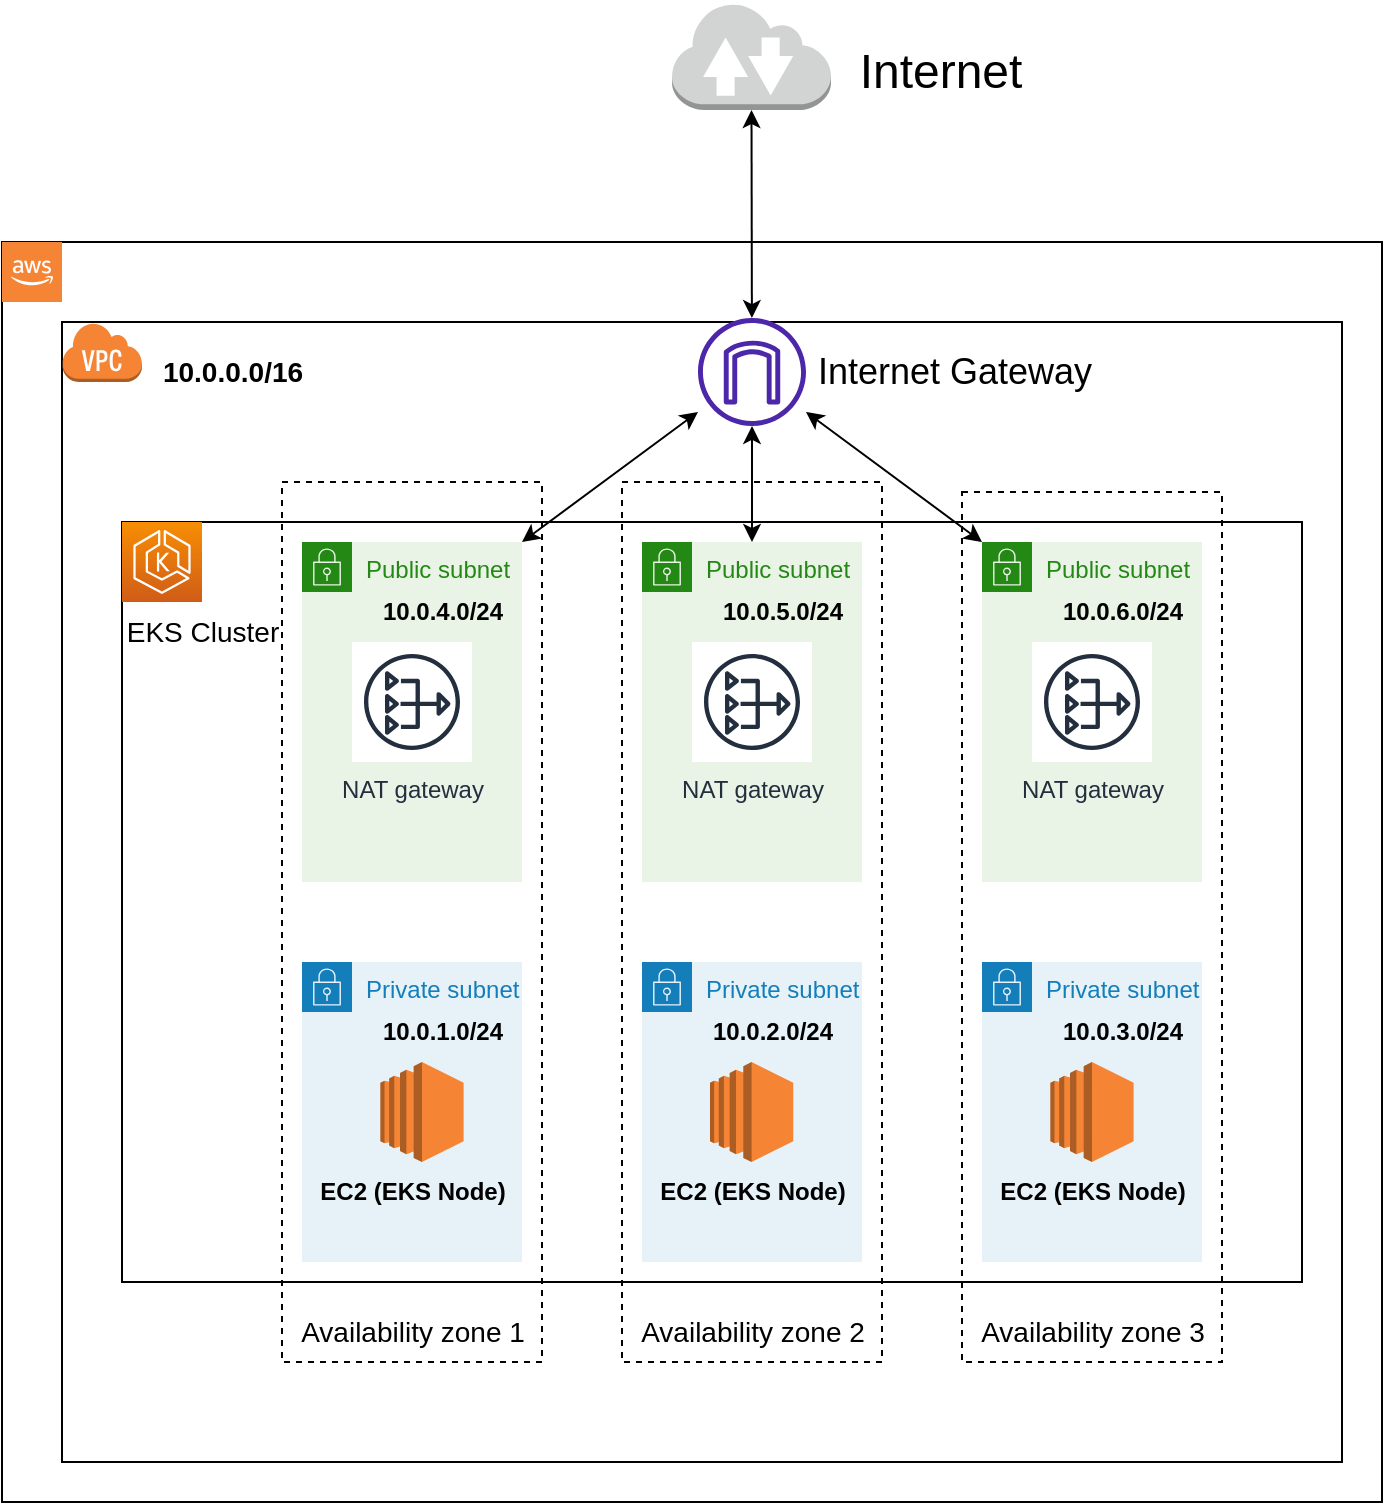 <mxfile version="20.0.4" type="github">
  <diagram id="8AQnCX7OdMc-iVm9ZzNL" name="Page-1">
    <mxGraphModel dx="1422" dy="749" grid="1" gridSize="10" guides="1" tooltips="1" connect="1" arrows="1" fold="1" page="1" pageScale="1" pageWidth="850" pageHeight="1100" math="0" shadow="0">
      <root>
        <mxCell id="0" />
        <mxCell id="1" parent="0" />
        <mxCell id="m_9JroBOXVeFUNd9tMO1-3" value="" style="rounded=0;whiteSpace=wrap;html=1;fillColor=none;" vertex="1" parent="1">
          <mxGeometry x="50" y="140" width="690" height="630" as="geometry" />
        </mxCell>
        <mxCell id="m_9JroBOXVeFUNd9tMO1-4" value="" style="rounded=0;whiteSpace=wrap;html=1;fillColor=none;" vertex="1" parent="1">
          <mxGeometry x="80" y="180" width="640" height="570" as="geometry" />
        </mxCell>
        <mxCell id="m_9JroBOXVeFUNd9tMO1-5" value="" style="outlineConnect=0;dashed=0;verticalLabelPosition=bottom;verticalAlign=top;align=center;html=1;shape=mxgraph.aws3.cloud_2;fillColor=#F58534;gradientColor=none;" vertex="1" parent="1">
          <mxGeometry x="50" y="140" width="30" height="30" as="geometry" />
        </mxCell>
        <mxCell id="m_9JroBOXVeFUNd9tMO1-6" value="" style="outlineConnect=0;dashed=0;verticalLabelPosition=bottom;verticalAlign=top;align=center;html=1;shape=mxgraph.aws3.virtual_private_cloud;fillColor=#F58534;gradientColor=none;" vertex="1" parent="1">
          <mxGeometry x="80" y="180" width="40" height="30" as="geometry" />
        </mxCell>
        <mxCell id="m_9JroBOXVeFUNd9tMO1-8" value="" style="rounded=0;whiteSpace=wrap;html=1;dashed=1;glass=0;shadow=0;sketch=0;gradientColor=none;gradientDirection=north;fillColor=none;" vertex="1" parent="1">
          <mxGeometry x="190" y="260" width="130" height="440" as="geometry" />
        </mxCell>
        <mxCell id="m_9JroBOXVeFUNd9tMO1-9" value="" style="rounded=0;whiteSpace=wrap;html=1;dashed=1;glass=0;shadow=0;sketch=0;gradientColor=none;gradientDirection=north;fillColor=none;" vertex="1" parent="1">
          <mxGeometry x="360" y="260" width="130" height="440" as="geometry" />
        </mxCell>
        <mxCell id="m_9JroBOXVeFUNd9tMO1-10" value="" style="rounded=0;whiteSpace=wrap;html=1;dashed=1;glass=0;shadow=0;sketch=0;gradientColor=none;gradientDirection=north;fillColor=none;" vertex="1" parent="1">
          <mxGeometry x="530" y="265" width="130" height="435" as="geometry" />
        </mxCell>
        <mxCell id="m_9JroBOXVeFUNd9tMO1-13" value="" style="rounded=0;whiteSpace=wrap;html=1;shadow=0;glass=0;sketch=0;fillColor=none;gradientColor=none;gradientDirection=north;" vertex="1" parent="1">
          <mxGeometry x="110" y="280" width="590" height="380" as="geometry" />
        </mxCell>
        <mxCell id="m_9JroBOXVeFUNd9tMO1-14" value="" style="sketch=0;points=[[0,0,0],[0.25,0,0],[0.5,0,0],[0.75,0,0],[1,0,0],[0,1,0],[0.25,1,0],[0.5,1,0],[0.75,1,0],[1,1,0],[0,0.25,0],[0,0.5,0],[0,0.75,0],[1,0.25,0],[1,0.5,0],[1,0.75,0]];outlineConnect=0;fontColor=#232F3E;gradientColor=#F78E04;gradientDirection=north;fillColor=#D05C17;strokeColor=#ffffff;dashed=0;verticalLabelPosition=bottom;verticalAlign=top;align=center;html=1;fontSize=12;fontStyle=0;aspect=fixed;shape=mxgraph.aws4.resourceIcon;resIcon=mxgraph.aws4.eks;rounded=0;shadow=0;glass=0;" vertex="1" parent="1">
          <mxGeometry x="110" y="280" width="40" height="40" as="geometry" />
        </mxCell>
        <mxCell id="m_9JroBOXVeFUNd9tMO1-15" value="&lt;font style=&quot;font-size: 14px;&quot;&gt;Availability zone 2&lt;/font&gt;" style="text;html=1;resizable=0;autosize=1;align=center;verticalAlign=middle;points=[];fillColor=none;strokeColor=none;rounded=0;shadow=0;glass=0;sketch=0;" vertex="1" parent="1">
          <mxGeometry x="360" y="670" width="130" height="30" as="geometry" />
        </mxCell>
        <mxCell id="m_9JroBOXVeFUNd9tMO1-16" value="&lt;font style=&quot;font-size: 14px;&quot;&gt;Availability zone 1&lt;/font&gt;" style="text;html=1;resizable=0;autosize=1;align=center;verticalAlign=middle;points=[];fillColor=none;strokeColor=none;rounded=0;shadow=0;glass=0;sketch=0;" vertex="1" parent="1">
          <mxGeometry x="190" y="670" width="130" height="30" as="geometry" />
        </mxCell>
        <mxCell id="m_9JroBOXVeFUNd9tMO1-17" value="&lt;font style=&quot;font-size: 14px;&quot;&gt;Availability zone 3&lt;/font&gt;" style="text;html=1;resizable=0;autosize=1;align=center;verticalAlign=middle;points=[];fillColor=none;strokeColor=none;rounded=0;shadow=0;glass=0;sketch=0;" vertex="1" parent="1">
          <mxGeometry x="530" y="670" width="130" height="30" as="geometry" />
        </mxCell>
        <mxCell id="m_9JroBOXVeFUNd9tMO1-18" value="&lt;font style=&quot;font-size: 14px;&quot;&gt;&lt;b&gt;10.0.0.0/16&lt;/b&gt;&lt;/font&gt;" style="text;html=1;resizable=0;autosize=1;align=center;verticalAlign=middle;points=[];fillColor=none;strokeColor=none;rounded=0;shadow=0;glass=0;sketch=0;" vertex="1" parent="1">
          <mxGeometry x="120" y="190" width="90" height="30" as="geometry" />
        </mxCell>
        <mxCell id="m_9JroBOXVeFUNd9tMO1-19" value="Public subnet" style="points=[[0,0],[0.25,0],[0.5,0],[0.75,0],[1,0],[1,0.25],[1,0.5],[1,0.75],[1,1],[0.75,1],[0.5,1],[0.25,1],[0,1],[0,0.75],[0,0.5],[0,0.25]];outlineConnect=0;gradientColor=none;html=1;whiteSpace=wrap;fontSize=12;fontStyle=0;container=1;pointerEvents=0;collapsible=0;recursiveResize=0;shape=mxgraph.aws4.group;grIcon=mxgraph.aws4.group_security_group;grStroke=0;strokeColor=#248814;fillColor=#E9F3E6;verticalAlign=top;align=left;spacingLeft=30;fontColor=#248814;dashed=0;rounded=0;shadow=0;glass=0;sketch=0;" vertex="1" parent="1">
          <mxGeometry x="200" y="290" width="110" height="170" as="geometry" />
        </mxCell>
        <mxCell id="m_9JroBOXVeFUNd9tMO1-36" value="NAT gateway" style="sketch=0;outlineConnect=0;fontColor=#232F3E;gradientColor=none;strokeColor=#232F3E;fillColor=#ffffff;dashed=0;verticalLabelPosition=bottom;verticalAlign=top;align=center;html=1;fontSize=12;fontStyle=0;aspect=fixed;shape=mxgraph.aws4.resourceIcon;resIcon=mxgraph.aws4.nat_gateway;rounded=0;shadow=0;glass=0;" vertex="1" parent="m_9JroBOXVeFUNd9tMO1-19">
          <mxGeometry x="25" y="50" width="60" height="60" as="geometry" />
        </mxCell>
        <mxCell id="m_9JroBOXVeFUNd9tMO1-20" value="Public subnet" style="points=[[0,0],[0.25,0],[0.5,0],[0.75,0],[1,0],[1,0.25],[1,0.5],[1,0.75],[1,1],[0.75,1],[0.5,1],[0.25,1],[0,1],[0,0.75],[0,0.5],[0,0.25]];outlineConnect=0;gradientColor=none;html=1;whiteSpace=wrap;fontSize=12;fontStyle=0;container=1;pointerEvents=0;collapsible=0;recursiveResize=0;shape=mxgraph.aws4.group;grIcon=mxgraph.aws4.group_security_group;grStroke=0;strokeColor=#248814;fillColor=#E9F3E6;verticalAlign=top;align=left;spacingLeft=30;fontColor=#248814;dashed=0;rounded=0;shadow=0;glass=0;sketch=0;" vertex="1" parent="1">
          <mxGeometry x="370" y="290" width="110" height="170" as="geometry" />
        </mxCell>
        <mxCell id="m_9JroBOXVeFUNd9tMO1-30" value="&lt;b&gt;10.0.5.0/24&lt;/b&gt;" style="text;html=1;resizable=0;autosize=1;align=center;verticalAlign=middle;points=[];fillColor=none;strokeColor=none;rounded=0;shadow=0;glass=0;sketch=0;" vertex="1" parent="m_9JroBOXVeFUNd9tMO1-20">
          <mxGeometry x="30" y="20" width="80" height="30" as="geometry" />
        </mxCell>
        <mxCell id="m_9JroBOXVeFUNd9tMO1-37" value="NAT gateway" style="sketch=0;outlineConnect=0;fontColor=#232F3E;gradientColor=none;strokeColor=#232F3E;fillColor=#ffffff;dashed=0;verticalLabelPosition=bottom;verticalAlign=top;align=center;html=1;fontSize=12;fontStyle=0;aspect=fixed;shape=mxgraph.aws4.resourceIcon;resIcon=mxgraph.aws4.nat_gateway;rounded=0;shadow=0;glass=0;" vertex="1" parent="m_9JroBOXVeFUNd9tMO1-20">
          <mxGeometry x="25" y="50" width="60" height="60" as="geometry" />
        </mxCell>
        <mxCell id="m_9JroBOXVeFUNd9tMO1-21" value="Public subnet" style="points=[[0,0],[0.25,0],[0.5,0],[0.75,0],[1,0],[1,0.25],[1,0.5],[1,0.75],[1,1],[0.75,1],[0.5,1],[0.25,1],[0,1],[0,0.75],[0,0.5],[0,0.25]];outlineConnect=0;gradientColor=none;html=1;whiteSpace=wrap;fontSize=12;fontStyle=0;container=1;pointerEvents=0;collapsible=0;recursiveResize=0;shape=mxgraph.aws4.group;grIcon=mxgraph.aws4.group_security_group;grStroke=0;strokeColor=#248814;fillColor=#E9F3E6;verticalAlign=top;align=left;spacingLeft=30;fontColor=#248814;dashed=0;rounded=0;shadow=0;glass=0;sketch=0;" vertex="1" parent="1">
          <mxGeometry x="540" y="290" width="110" height="170" as="geometry" />
        </mxCell>
        <mxCell id="m_9JroBOXVeFUNd9tMO1-29" value="&lt;b&gt;10.0.6.0/24&lt;/b&gt;" style="text;html=1;resizable=0;autosize=1;align=center;verticalAlign=middle;points=[];fillColor=none;strokeColor=none;rounded=0;shadow=0;glass=0;sketch=0;" vertex="1" parent="m_9JroBOXVeFUNd9tMO1-21">
          <mxGeometry x="30" y="20" width="80" height="30" as="geometry" />
        </mxCell>
        <mxCell id="m_9JroBOXVeFUNd9tMO1-35" value="NAT gateway" style="sketch=0;outlineConnect=0;fontColor=#232F3E;gradientColor=none;strokeColor=#232F3E;fillColor=#ffffff;dashed=0;verticalLabelPosition=bottom;verticalAlign=top;align=center;html=1;fontSize=12;fontStyle=0;aspect=fixed;shape=mxgraph.aws4.resourceIcon;resIcon=mxgraph.aws4.nat_gateway;rounded=0;shadow=0;glass=0;" vertex="1" parent="m_9JroBOXVeFUNd9tMO1-21">
          <mxGeometry x="25" y="50" width="60" height="60" as="geometry" />
        </mxCell>
        <mxCell id="m_9JroBOXVeFUNd9tMO1-22" value="Private subnet" style="points=[[0,0],[0.25,0],[0.5,0],[0.75,0],[1,0],[1,0.25],[1,0.5],[1,0.75],[1,1],[0.75,1],[0.5,1],[0.25,1],[0,1],[0,0.75],[0,0.5],[0,0.25]];outlineConnect=0;gradientColor=none;html=1;whiteSpace=wrap;fontSize=12;fontStyle=0;container=1;pointerEvents=0;collapsible=0;recursiveResize=0;shape=mxgraph.aws4.group;grIcon=mxgraph.aws4.group_security_group;grStroke=0;strokeColor=#147EBA;fillColor=#E6F2F8;verticalAlign=top;align=left;spacingLeft=30;fontColor=#147EBA;dashed=0;rounded=0;shadow=0;glass=0;sketch=0;" vertex="1" parent="1">
          <mxGeometry x="370" y="500" width="110" height="150" as="geometry" />
        </mxCell>
        <mxCell id="m_9JroBOXVeFUNd9tMO1-32" value="&lt;b&gt;10.0.2.0/24&lt;/b&gt;" style="text;html=1;resizable=0;autosize=1;align=center;verticalAlign=middle;points=[];fillColor=none;strokeColor=none;rounded=0;shadow=0;glass=0;sketch=0;" vertex="1" parent="m_9JroBOXVeFUNd9tMO1-22">
          <mxGeometry x="25" y="20" width="80" height="30" as="geometry" />
        </mxCell>
        <mxCell id="m_9JroBOXVeFUNd9tMO1-23" value="Private subnet" style="points=[[0,0],[0.25,0],[0.5,0],[0.75,0],[1,0],[1,0.25],[1,0.5],[1,0.75],[1,1],[0.75,1],[0.5,1],[0.25,1],[0,1],[0,0.75],[0,0.5],[0,0.25]];outlineConnect=0;gradientColor=none;html=1;whiteSpace=wrap;fontSize=12;fontStyle=0;container=1;pointerEvents=0;collapsible=0;recursiveResize=0;shape=mxgraph.aws4.group;grIcon=mxgraph.aws4.group_security_group;grStroke=0;strokeColor=#147EBA;fillColor=#E6F2F8;verticalAlign=top;align=left;spacingLeft=30;fontColor=#147EBA;dashed=0;rounded=0;shadow=0;glass=0;sketch=0;" vertex="1" parent="1">
          <mxGeometry x="200" y="500" width="110" height="150" as="geometry" />
        </mxCell>
        <mxCell id="m_9JroBOXVeFUNd9tMO1-44" value="" style="outlineConnect=0;dashed=0;verticalLabelPosition=bottom;verticalAlign=top;align=center;html=1;shape=mxgraph.aws3.ec2;fillColor=#F58534;gradientColor=none;rounded=0;shadow=0;glass=0;sketch=0;" vertex="1" parent="m_9JroBOXVeFUNd9tMO1-23">
          <mxGeometry x="39.18" y="50" width="41.63" height="50" as="geometry" />
        </mxCell>
        <mxCell id="m_9JroBOXVeFUNd9tMO1-24" value="Private subnet" style="points=[[0,0],[0.25,0],[0.5,0],[0.75,0],[1,0],[1,0.25],[1,0.5],[1,0.75],[1,1],[0.75,1],[0.5,1],[0.25,1],[0,1],[0,0.75],[0,0.5],[0,0.25]];outlineConnect=0;gradientColor=none;html=1;whiteSpace=wrap;fontSize=12;fontStyle=0;container=1;pointerEvents=0;collapsible=0;recursiveResize=0;shape=mxgraph.aws4.group;grIcon=mxgraph.aws4.group_security_group;grStroke=0;strokeColor=#147EBA;fillColor=#E6F2F8;verticalAlign=top;align=left;spacingLeft=30;fontColor=#147EBA;dashed=0;rounded=0;shadow=0;glass=0;sketch=0;" vertex="1" parent="1">
          <mxGeometry x="540" y="500" width="110" height="150" as="geometry" />
        </mxCell>
        <mxCell id="m_9JroBOXVeFUNd9tMO1-31" value="&lt;b&gt;10.0.3.0/24&lt;/b&gt;" style="text;html=1;resizable=0;autosize=1;align=center;verticalAlign=middle;points=[];fillColor=none;strokeColor=none;rounded=0;shadow=0;glass=0;sketch=0;" vertex="1" parent="m_9JroBOXVeFUNd9tMO1-24">
          <mxGeometry x="30" y="20" width="80" height="30" as="geometry" />
        </mxCell>
        <mxCell id="m_9JroBOXVeFUNd9tMO1-28" value="&lt;b&gt;10.0.4.0/24&lt;/b&gt;" style="text;html=1;resizable=0;autosize=1;align=center;verticalAlign=middle;points=[];fillColor=none;strokeColor=none;rounded=0;shadow=0;glass=0;sketch=0;" vertex="1" parent="1">
          <mxGeometry x="230" y="310" width="80" height="30" as="geometry" />
        </mxCell>
        <mxCell id="m_9JroBOXVeFUNd9tMO1-33" value="&lt;b&gt;10.0.1.0/24&lt;/b&gt;" style="text;html=1;resizable=0;autosize=1;align=center;verticalAlign=middle;points=[];fillColor=none;strokeColor=none;rounded=0;shadow=0;glass=0;sketch=0;" vertex="1" parent="1">
          <mxGeometry x="230" y="520" width="80" height="30" as="geometry" />
        </mxCell>
        <mxCell id="m_9JroBOXVeFUNd9tMO1-34" value="&lt;div&gt;&lt;font style=&quot;font-size: 14px;&quot;&gt;EKS Cluster&lt;/font&gt;&lt;/div&gt;" style="text;html=1;resizable=0;autosize=1;align=center;verticalAlign=middle;points=[];fillColor=none;strokeColor=none;rounded=0;shadow=0;glass=0;sketch=0;" vertex="1" parent="1">
          <mxGeometry x="100" y="320" width="100" height="30" as="geometry" />
        </mxCell>
        <mxCell id="m_9JroBOXVeFUNd9tMO1-39" value="" style="sketch=0;outlineConnect=0;fontColor=#232F3E;gradientColor=none;fillColor=#4D27AA;strokeColor=none;dashed=0;verticalLabelPosition=bottom;verticalAlign=top;align=center;html=1;fontSize=12;fontStyle=0;aspect=fixed;pointerEvents=1;shape=mxgraph.aws4.internet_gateway;rounded=0;shadow=0;glass=0;" vertex="1" parent="1">
          <mxGeometry x="398" y="178" width="54" height="54" as="geometry" />
        </mxCell>
        <mxCell id="m_9JroBOXVeFUNd9tMO1-40" value="" style="endArrow=classic;startArrow=classic;html=1;rounded=0;exitX=1;exitY=0;exitDx=0;exitDy=0;" edge="1" parent="1" source="m_9JroBOXVeFUNd9tMO1-19" target="m_9JroBOXVeFUNd9tMO1-39">
          <mxGeometry width="50" height="50" relative="1" as="geometry">
            <mxPoint x="310" y="390" as="sourcePoint" />
            <mxPoint x="370" y="398" as="targetPoint" />
          </mxGeometry>
        </mxCell>
        <mxCell id="m_9JroBOXVeFUNd9tMO1-42" value="" style="endArrow=classic;startArrow=classic;html=1;rounded=0;" edge="1" parent="1" source="m_9JroBOXVeFUNd9tMO1-20" target="m_9JroBOXVeFUNd9tMO1-39">
          <mxGeometry width="50" height="50" relative="1" as="geometry">
            <mxPoint x="396" y="250.0" as="sourcePoint" />
            <mxPoint x="453.03" y="250.02" as="targetPoint" />
          </mxGeometry>
        </mxCell>
        <mxCell id="m_9JroBOXVeFUNd9tMO1-43" value="" style="endArrow=classic;startArrow=classic;html=1;rounded=0;exitX=0;exitY=0;exitDx=0;exitDy=0;" edge="1" parent="1" source="m_9JroBOXVeFUNd9tMO1-21" target="m_9JroBOXVeFUNd9tMO1-39">
          <mxGeometry width="50" height="50" relative="1" as="geometry">
            <mxPoint x="510" y="290.147" as="sourcePoint" />
            <mxPoint x="590" y="200" as="targetPoint" />
          </mxGeometry>
        </mxCell>
        <mxCell id="m_9JroBOXVeFUNd9tMO1-47" value="" style="outlineConnect=0;dashed=0;verticalLabelPosition=bottom;verticalAlign=top;align=center;html=1;shape=mxgraph.aws3.ec2;fillColor=#F58534;gradientColor=none;rounded=0;shadow=0;glass=0;sketch=0;" vertex="1" parent="1">
          <mxGeometry x="574.18" y="550" width="41.63" height="50" as="geometry" />
        </mxCell>
        <mxCell id="m_9JroBOXVeFUNd9tMO1-48" value="" style="outlineConnect=0;dashed=0;verticalLabelPosition=bottom;verticalAlign=top;align=center;html=1;shape=mxgraph.aws3.ec2;fillColor=#F58534;gradientColor=none;rounded=0;shadow=0;glass=0;sketch=0;" vertex="1" parent="1">
          <mxGeometry x="404" y="550" width="41.63" height="50" as="geometry" />
        </mxCell>
        <mxCell id="m_9JroBOXVeFUNd9tMO1-49" value="&lt;b&gt;EC2 (EKS Node)&lt;/b&gt;" style="text;html=1;resizable=0;autosize=1;align=center;verticalAlign=middle;points=[];fillColor=none;strokeColor=none;rounded=0;shadow=0;glass=0;sketch=0;" vertex="1" parent="1">
          <mxGeometry x="195" y="600" width="120" height="30" as="geometry" />
        </mxCell>
        <mxCell id="m_9JroBOXVeFUNd9tMO1-50" value="&lt;b&gt;EC2 (EKS Node)&lt;/b&gt;" style="text;html=1;resizable=0;autosize=1;align=center;verticalAlign=middle;points=[];fillColor=none;strokeColor=none;rounded=0;shadow=0;glass=0;sketch=0;" vertex="1" parent="1">
          <mxGeometry x="365" y="600" width="120" height="30" as="geometry" />
        </mxCell>
        <mxCell id="m_9JroBOXVeFUNd9tMO1-51" value="&lt;b&gt;EC2 (EKS Node)&lt;/b&gt;" style="text;html=1;resizable=0;autosize=1;align=center;verticalAlign=middle;points=[];fillColor=none;strokeColor=none;rounded=0;shadow=0;glass=0;sketch=0;" vertex="1" parent="1">
          <mxGeometry x="535" y="600" width="120" height="30" as="geometry" />
        </mxCell>
        <mxCell id="m_9JroBOXVeFUNd9tMO1-52" value="" style="outlineConnect=0;dashed=0;verticalLabelPosition=bottom;verticalAlign=top;align=center;html=1;shape=mxgraph.aws3.internet_2;fillColor=#D2D3D3;gradientColor=none;rounded=0;shadow=0;glass=0;sketch=0;" vertex="1" parent="1">
          <mxGeometry x="385" y="20" width="79.5" height="54" as="geometry" />
        </mxCell>
        <mxCell id="m_9JroBOXVeFUNd9tMO1-53" value="" style="endArrow=classic;startArrow=classic;html=1;rounded=0;entryX=0.5;entryY=1;entryDx=0;entryDy=0;entryPerimeter=0;" edge="1" parent="1" source="m_9JroBOXVeFUNd9tMO1-39" target="m_9JroBOXVeFUNd9tMO1-52">
          <mxGeometry width="50" height="50" relative="1" as="geometry">
            <mxPoint x="560" y="120" as="sourcePoint" />
            <mxPoint x="425" y="90" as="targetPoint" />
          </mxGeometry>
        </mxCell>
        <mxCell id="m_9JroBOXVeFUNd9tMO1-54" value="&lt;font style=&quot;font-size: 18px;&quot;&gt;Internet Gateway&lt;/font&gt;" style="text;html=1;resizable=0;autosize=1;align=center;verticalAlign=middle;points=[];fillColor=none;strokeColor=none;rounded=0;shadow=0;glass=0;sketch=0;" vertex="1" parent="1">
          <mxGeometry x="445.63" y="185" width="160" height="40" as="geometry" />
        </mxCell>
        <mxCell id="m_9JroBOXVeFUNd9tMO1-55" value="&lt;font style=&quot;font-size: 24px;&quot;&gt;Internet&lt;/font&gt;" style="text;html=1;resizable=0;autosize=1;align=center;verticalAlign=middle;points=[];fillColor=none;strokeColor=none;rounded=0;shadow=0;glass=0;sketch=0;" vertex="1" parent="1">
          <mxGeometry x="469.18" y="35" width="100" height="40" as="geometry" />
        </mxCell>
      </root>
    </mxGraphModel>
  </diagram>
</mxfile>
